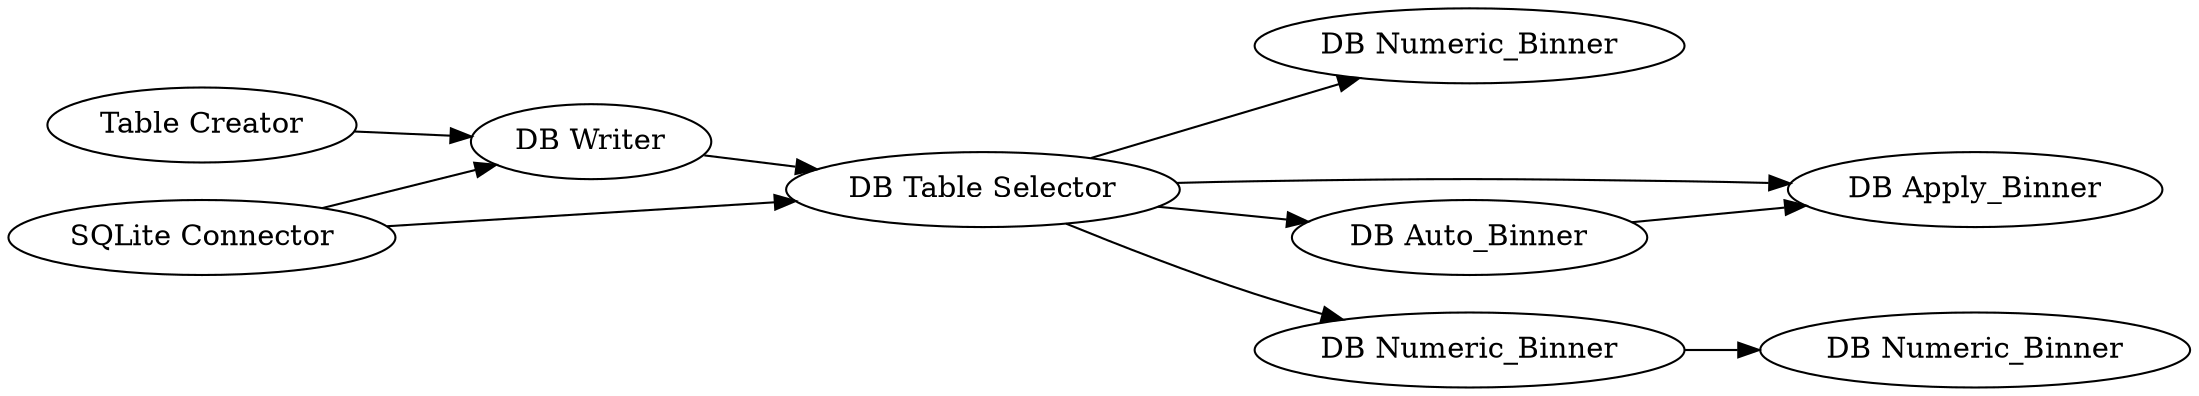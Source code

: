digraph {
	"-5314499532171408111_8" [label="DB Numeric_Binner"]
	"-5314499532171408111_12" [label="DB Apply_Binner"]
	"-5314499532171408111_9" [label="DB Numeric_Binner"]
	"6115448202278317286_8" [label="DB Writer"]
	"-5314499532171408111_11" [label="DB Numeric_Binner"]
	"6115448202278317286_3" [label="Table Creator"]
	"6115448202278317286_9" [label="DB Table Selector"]
	"-5314499532171408111_10" [label="DB Auto_Binner"]
	"6115448202278317286_7" [label="SQLite Connector"]
	"6115448202278317286_9" -> "-5314499532171408111_10"
	"6115448202278317286_8" -> "6115448202278317286_9"
	"-5314499532171408111_10" -> "-5314499532171408111_12"
	"6115448202278317286_3" -> "6115448202278317286_8"
	"6115448202278317286_7" -> "6115448202278317286_9"
	"6115448202278317286_7" -> "6115448202278317286_8"
	"6115448202278317286_9" -> "-5314499532171408111_8"
	"6115448202278317286_9" -> "-5314499532171408111_12"
	"6115448202278317286_9" -> "-5314499532171408111_9"
	"-5314499532171408111_9" -> "-5314499532171408111_11"
	rankdir=LR
}

